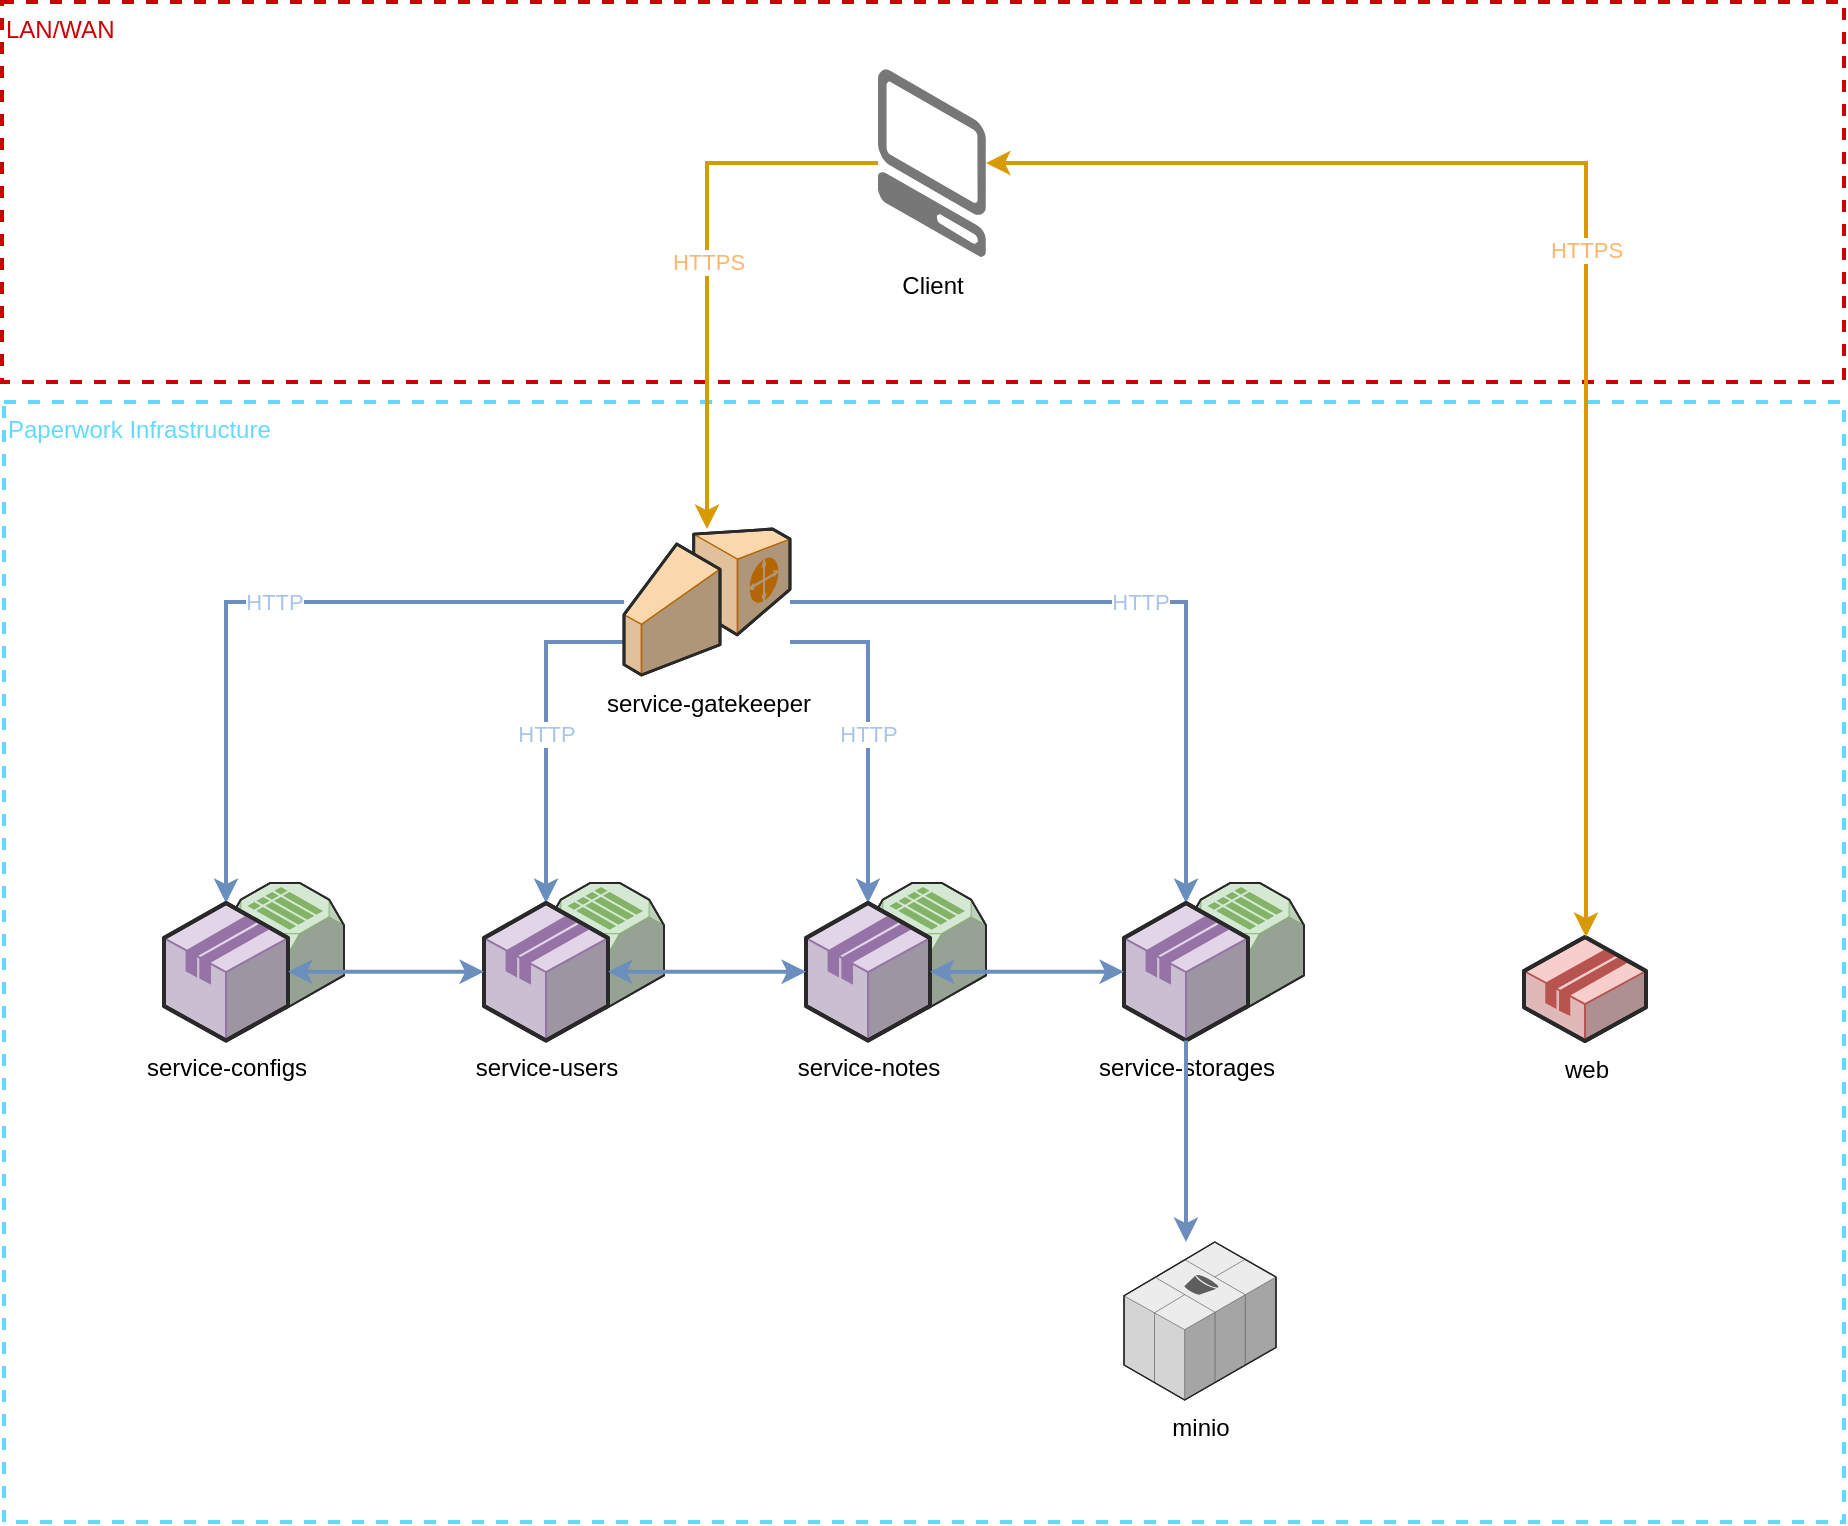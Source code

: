<mxfile version="10.6.8" type="github"><diagram id="02wPTJUw0vd5RCGhoiQk" name="Page-1"><mxGraphModel dx="1932" dy="1035" grid="1" gridSize="10" guides="1" tooltips="1" connect="1" arrows="1" fold="1" page="1" pageScale="1" pageWidth="1169" pageHeight="827" math="0" shadow="0"><root><mxCell id="0"/><mxCell id="1" parent="0"/><mxCell id="8YwO6REO1tyV1Qk-DaWA-35" value="&lt;div style=&quot;text-align: left&quot;&gt;&lt;span&gt;Paperwork Infrastructure&lt;/span&gt;&lt;/div&gt;" style="whiteSpace=wrap;html=1;labelBackgroundColor=#ffffff;fillColor=none;align=left;strokeColor=#61DAFF;strokeWidth=2;dashed=1;verticalAlign=top;fontColor=#61DAFF;" parent="1" vertex="1"><mxGeometry x="120" y="240" width="920" height="560" as="geometry"/></mxCell><mxCell id="8YwO6REO1tyV1Qk-DaWA-36" value="&lt;div style=&quot;text-align: left&quot;&gt;LAN/WAN&lt;/div&gt;" style="whiteSpace=wrap;html=1;labelBackgroundColor=#ffffff;fillColor=none;align=left;strokeColor=#CC0000;strokeWidth=2;dashed=1;verticalAlign=top;fontColor=#CC0000;" parent="1" vertex="1"><mxGeometry x="119" y="40" width="921" height="190" as="geometry"/></mxCell><mxCell id="8YwO6REO1tyV1Qk-DaWA-5" value="minio" style="verticalLabelPosition=bottom;html=1;verticalAlign=top;strokeWidth=1;align=center;outlineConnect=0;dashed=0;outlineConnect=0;shape=mxgraph.aws3d.s3;fillColor=#ECECEC;strokeColor=#5E5E5E;aspect=fixed;labelBackgroundColor=#ffffff;" parent="1" vertex="1"><mxGeometry x="680" y="660" width="76" height="79" as="geometry"/></mxCell><mxCell id="8YwO6REO1tyV1Qk-DaWA-30" value="HTTP" style="edgeStyle=orthogonalEdgeStyle;rounded=0;orthogonalLoop=1;jettySize=auto;html=1;strokeWidth=2;fillColor=#dae8fc;strokeColor=#6c8ebf;fontColor=#A9C4EB;" parent="1" source="8YwO6REO1tyV1Qk-DaWA-8" target="8YwO6REO1tyV1Qk-DaWA-1" edge="1"><mxGeometry relative="1" as="geometry"><Array as="points"><mxPoint x="231" y="340"/></Array></mxGeometry></mxCell><mxCell id="8YwO6REO1tyV1Qk-DaWA-31" value="HTTP" style="edgeStyle=orthogonalEdgeStyle;rounded=0;orthogonalLoop=1;jettySize=auto;html=1;strokeWidth=2;fillColor=#dae8fc;strokeColor=#6c8ebf;fontColor=#A9C4EB;" parent="1" source="8YwO6REO1tyV1Qk-DaWA-8" target="8YwO6REO1tyV1Qk-DaWA-15" edge="1"><mxGeometry relative="1" as="geometry"><Array as="points"><mxPoint x="391" y="360"/></Array></mxGeometry></mxCell><mxCell id="8YwO6REO1tyV1Qk-DaWA-32" value="HTTP" style="edgeStyle=orthogonalEdgeStyle;rounded=0;orthogonalLoop=1;jettySize=auto;html=1;strokeWidth=2;fillColor=#dae8fc;strokeColor=#6c8ebf;fontColor=#A9C4EB;" parent="1" source="8YwO6REO1tyV1Qk-DaWA-8" target="8YwO6REO1tyV1Qk-DaWA-20" edge="1"><mxGeometry relative="1" as="geometry"><Array as="points"><mxPoint x="552" y="360"/></Array></mxGeometry></mxCell><mxCell id="8YwO6REO1tyV1Qk-DaWA-33" value="HTTP" style="edgeStyle=orthogonalEdgeStyle;rounded=0;orthogonalLoop=1;jettySize=auto;html=1;strokeWidth=2;fillColor=#dae8fc;strokeColor=#6c8ebf;fontColor=#A9C4EB;" parent="1" source="8YwO6REO1tyV1Qk-DaWA-8" target="8YwO6REO1tyV1Qk-DaWA-23" edge="1"><mxGeometry relative="1" as="geometry"><Array as="points"><mxPoint x="711" y="340"/></Array></mxGeometry></mxCell><mxCell id="8YwO6REO1tyV1Qk-DaWA-8" value="service-gatekeeper" style="verticalLabelPosition=bottom;html=1;verticalAlign=top;strokeWidth=1;align=center;outlineConnect=0;dashed=0;outlineConnect=0;shape=mxgraph.aws3d.customerGateway;fillColor=#fad7ac;strokeColor=#b46504;aspect=fixed;labelBackgroundColor=#ffffff;" parent="1" vertex="1"><mxGeometry x="430" y="303.5" width="83" height="73" as="geometry"/></mxCell><mxCell id="8YwO6REO1tyV1Qk-DaWA-9" value="web" style="verticalLabelPosition=bottom;html=1;verticalAlign=top;strokeWidth=1;align=center;outlineConnect=0;dashed=0;outlineConnect=0;shape=mxgraph.aws3d.application2;fillColor=#f8cecc;strokeColor=#b85450;aspect=fixed;labelBackgroundColor=#ffffff;" parent="1" vertex="1"><mxGeometry x="880" y="507.5" width="61" height="52" as="geometry"/></mxCell><mxCell id="8YwO6REO1tyV1Qk-DaWA-26" value="HTTPS" style="edgeStyle=orthogonalEdgeStyle;rounded=0;orthogonalLoop=1;jettySize=auto;html=1;fillColor=#ffe6cc;strokeColor=#d79b00;strokeWidth=2;startArrow=classic;startFill=1;fontColor=#FFB570;" parent="1" source="8YwO6REO1tyV1Qk-DaWA-10" target="8YwO6REO1tyV1Qk-DaWA-9" edge="1"><mxGeometry relative="1" as="geometry"><Array as="points"><mxPoint x="911" y="121"/></Array></mxGeometry></mxCell><mxCell id="8YwO6REO1tyV1Qk-DaWA-12" value="" style="group;labelBackgroundColor=#ffffff;" parent="1" vertex="1" connectable="0"><mxGeometry x="200" y="480.5" width="90" height="78.8" as="geometry"/></mxCell><mxCell id="8YwO6REO1tyV1Qk-DaWA-6" value="" style="verticalLabelPosition=bottom;html=1;verticalAlign=top;strokeWidth=1;align=center;outlineConnect=0;dashed=0;outlineConnect=0;shape=mxgraph.aws3d.simpleDb;fillColor=#d5e8d4;strokeColor=#82b366;aspect=fixed;" parent="8YwO6REO1tyV1Qk-DaWA-12" vertex="1"><mxGeometry x="31" width="59" height="63" as="geometry"/></mxCell><mxCell id="8YwO6REO1tyV1Qk-DaWA-1" value="service-configs&lt;br&gt;" style="verticalLabelPosition=bottom;html=1;verticalAlign=top;strokeWidth=1;align=center;outlineConnect=0;dashed=0;outlineConnect=0;shape=mxgraph.aws3d.application;fillColor=#e1d5e7;strokeColor=#9673a6;aspect=fixed;gradientColor=none;labelBackgroundColor=#ffffff;" parent="8YwO6REO1tyV1Qk-DaWA-12" vertex="1"><mxGeometry y="10" width="62" height="68.8" as="geometry"/></mxCell><mxCell id="8YwO6REO1tyV1Qk-DaWA-13" value="" style="group;labelBackgroundColor=#ffffff;" parent="1" vertex="1" connectable="0"><mxGeometry x="360" y="480.5" width="90" height="78.8" as="geometry"/></mxCell><mxCell id="8YwO6REO1tyV1Qk-DaWA-14" value="" style="verticalLabelPosition=bottom;html=1;verticalAlign=top;strokeWidth=1;align=center;outlineConnect=0;dashed=0;outlineConnect=0;shape=mxgraph.aws3d.simpleDb;fillColor=#d5e8d4;strokeColor=#82b366;aspect=fixed;" parent="8YwO6REO1tyV1Qk-DaWA-13" vertex="1"><mxGeometry x="31" width="59" height="63" as="geometry"/></mxCell><mxCell id="8YwO6REO1tyV1Qk-DaWA-15" value="service-users&lt;br&gt;" style="verticalLabelPosition=bottom;html=1;verticalAlign=top;strokeWidth=1;align=center;outlineConnect=0;dashed=0;outlineConnect=0;shape=mxgraph.aws3d.application;fillColor=#e1d5e7;strokeColor=#9673a6;aspect=fixed;gradientColor=none;labelBackgroundColor=#ffffff;" parent="8YwO6REO1tyV1Qk-DaWA-13" vertex="1"><mxGeometry y="10" width="62" height="68.8" as="geometry"/></mxCell><mxCell id="8YwO6REO1tyV1Qk-DaWA-18" value="" style="group;labelBackgroundColor=#ffffff;" parent="1" vertex="1" connectable="0"><mxGeometry x="521" y="480.5" width="90" height="78.8" as="geometry"/></mxCell><mxCell id="8YwO6REO1tyV1Qk-DaWA-19" value="" style="verticalLabelPosition=bottom;html=1;verticalAlign=top;strokeWidth=1;align=center;outlineConnect=0;dashed=0;outlineConnect=0;shape=mxgraph.aws3d.simpleDb;fillColor=#d5e8d4;strokeColor=#82b366;aspect=fixed;" parent="8YwO6REO1tyV1Qk-DaWA-18" vertex="1"><mxGeometry x="31" width="59" height="63" as="geometry"/></mxCell><mxCell id="8YwO6REO1tyV1Qk-DaWA-20" value="service-notes&lt;br&gt;" style="verticalLabelPosition=bottom;html=1;verticalAlign=top;strokeWidth=1;align=center;outlineConnect=0;dashed=0;outlineConnect=0;shape=mxgraph.aws3d.application;fillColor=#e1d5e7;strokeColor=#9673a6;aspect=fixed;gradientColor=none;labelBackgroundColor=#ffffff;" parent="8YwO6REO1tyV1Qk-DaWA-18" vertex="1"><mxGeometry y="10" width="62" height="68.8" as="geometry"/></mxCell><mxCell id="8YwO6REO1tyV1Qk-DaWA-21" value="" style="group;labelBackgroundColor=#ffffff;" parent="1" vertex="1" connectable="0"><mxGeometry x="680" y="480.5" width="90" height="78.8" as="geometry"/></mxCell><mxCell id="8YwO6REO1tyV1Qk-DaWA-22" value="" style="verticalLabelPosition=bottom;html=1;verticalAlign=top;strokeWidth=1;align=center;outlineConnect=0;dashed=0;outlineConnect=0;shape=mxgraph.aws3d.simpleDb;fillColor=#d5e8d4;strokeColor=#82b366;aspect=fixed;" parent="8YwO6REO1tyV1Qk-DaWA-21" vertex="1"><mxGeometry x="31" width="59" height="63" as="geometry"/></mxCell><mxCell id="8YwO6REO1tyV1Qk-DaWA-23" value="service-storages&lt;br&gt;" style="verticalLabelPosition=bottom;html=1;verticalAlign=top;strokeWidth=1;align=center;outlineConnect=0;dashed=0;outlineConnect=0;shape=mxgraph.aws3d.application;fillColor=#e1d5e7;strokeColor=#9673a6;aspect=fixed;gradientColor=none;labelBackgroundColor=#ffffff;" parent="8YwO6REO1tyV1Qk-DaWA-21" vertex="1"><mxGeometry y="10" width="62" height="68.8" as="geometry"/></mxCell><mxCell id="8YwO6REO1tyV1Qk-DaWA-28" value="HTTPS" style="edgeStyle=orthogonalEdgeStyle;rounded=0;orthogonalLoop=1;jettySize=auto;html=1;strokeWidth=2;fillColor=#ffe6cc;strokeColor=#d79b00;fontColor=#FFB570;" parent="1" source="8YwO6REO1tyV1Qk-DaWA-10" target="8YwO6REO1tyV1Qk-DaWA-8" edge="1"><mxGeometry relative="1" as="geometry"/></mxCell><mxCell id="8YwO6REO1tyV1Qk-DaWA-10" value="Client" style="verticalLabelPosition=bottom;html=1;verticalAlign=top;strokeWidth=1;align=center;outlineConnect=0;dashed=0;outlineConnect=0;shape=mxgraph.aws3d.client;aspect=fixed;strokeColor=none;fillColor=#777777;horizontal=1;labelBackgroundColor=#ffffff;labelBorderColor=none;spacing=2;" parent="1" vertex="1"><mxGeometry x="557" y="73.5" width="54" height="94" as="geometry"/></mxCell><mxCell id="8YwO6REO1tyV1Qk-DaWA-34" style="edgeStyle=orthogonalEdgeStyle;rounded=0;orthogonalLoop=1;jettySize=auto;html=1;strokeWidth=2;fillColor=#dae8fc;strokeColor=#6c8ebf;" parent="1" source="8YwO6REO1tyV1Qk-DaWA-23" target="8YwO6REO1tyV1Qk-DaWA-5" edge="1"><mxGeometry relative="1" as="geometry"><Array as="points"><mxPoint x="711" y="620"/><mxPoint x="711" y="620"/></Array></mxGeometry></mxCell><mxCell id="a3s7mbFr5tg8vksahUdY-2" style="edgeStyle=orthogonalEdgeStyle;rounded=0;orthogonalLoop=1;jettySize=auto;html=1;strokeWidth=2;startArrow=classic;startFill=1;fillColor=#dae8fc;strokeColor=#6c8ebf;" edge="1" parent="1" source="8YwO6REO1tyV1Qk-DaWA-1" target="8YwO6REO1tyV1Qk-DaWA-15"><mxGeometry relative="1" as="geometry"/></mxCell><mxCell id="a3s7mbFr5tg8vksahUdY-3" style="edgeStyle=orthogonalEdgeStyle;rounded=0;orthogonalLoop=1;jettySize=auto;html=1;startArrow=classic;startFill=1;strokeWidth=2;fillColor=#dae8fc;strokeColor=#6c8ebf;" edge="1" parent="1" source="8YwO6REO1tyV1Qk-DaWA-15" target="8YwO6REO1tyV1Qk-DaWA-20"><mxGeometry relative="1" as="geometry"/></mxCell><mxCell id="a3s7mbFr5tg8vksahUdY-4" style="edgeStyle=orthogonalEdgeStyle;rounded=0;orthogonalLoop=1;jettySize=auto;html=1;startArrow=classic;startFill=1;strokeWidth=2;fillColor=#dae8fc;strokeColor=#6c8ebf;" edge="1" parent="1" source="8YwO6REO1tyV1Qk-DaWA-20" target="8YwO6REO1tyV1Qk-DaWA-23"><mxGeometry relative="1" as="geometry"/></mxCell></root></mxGraphModel></diagram></mxfile>